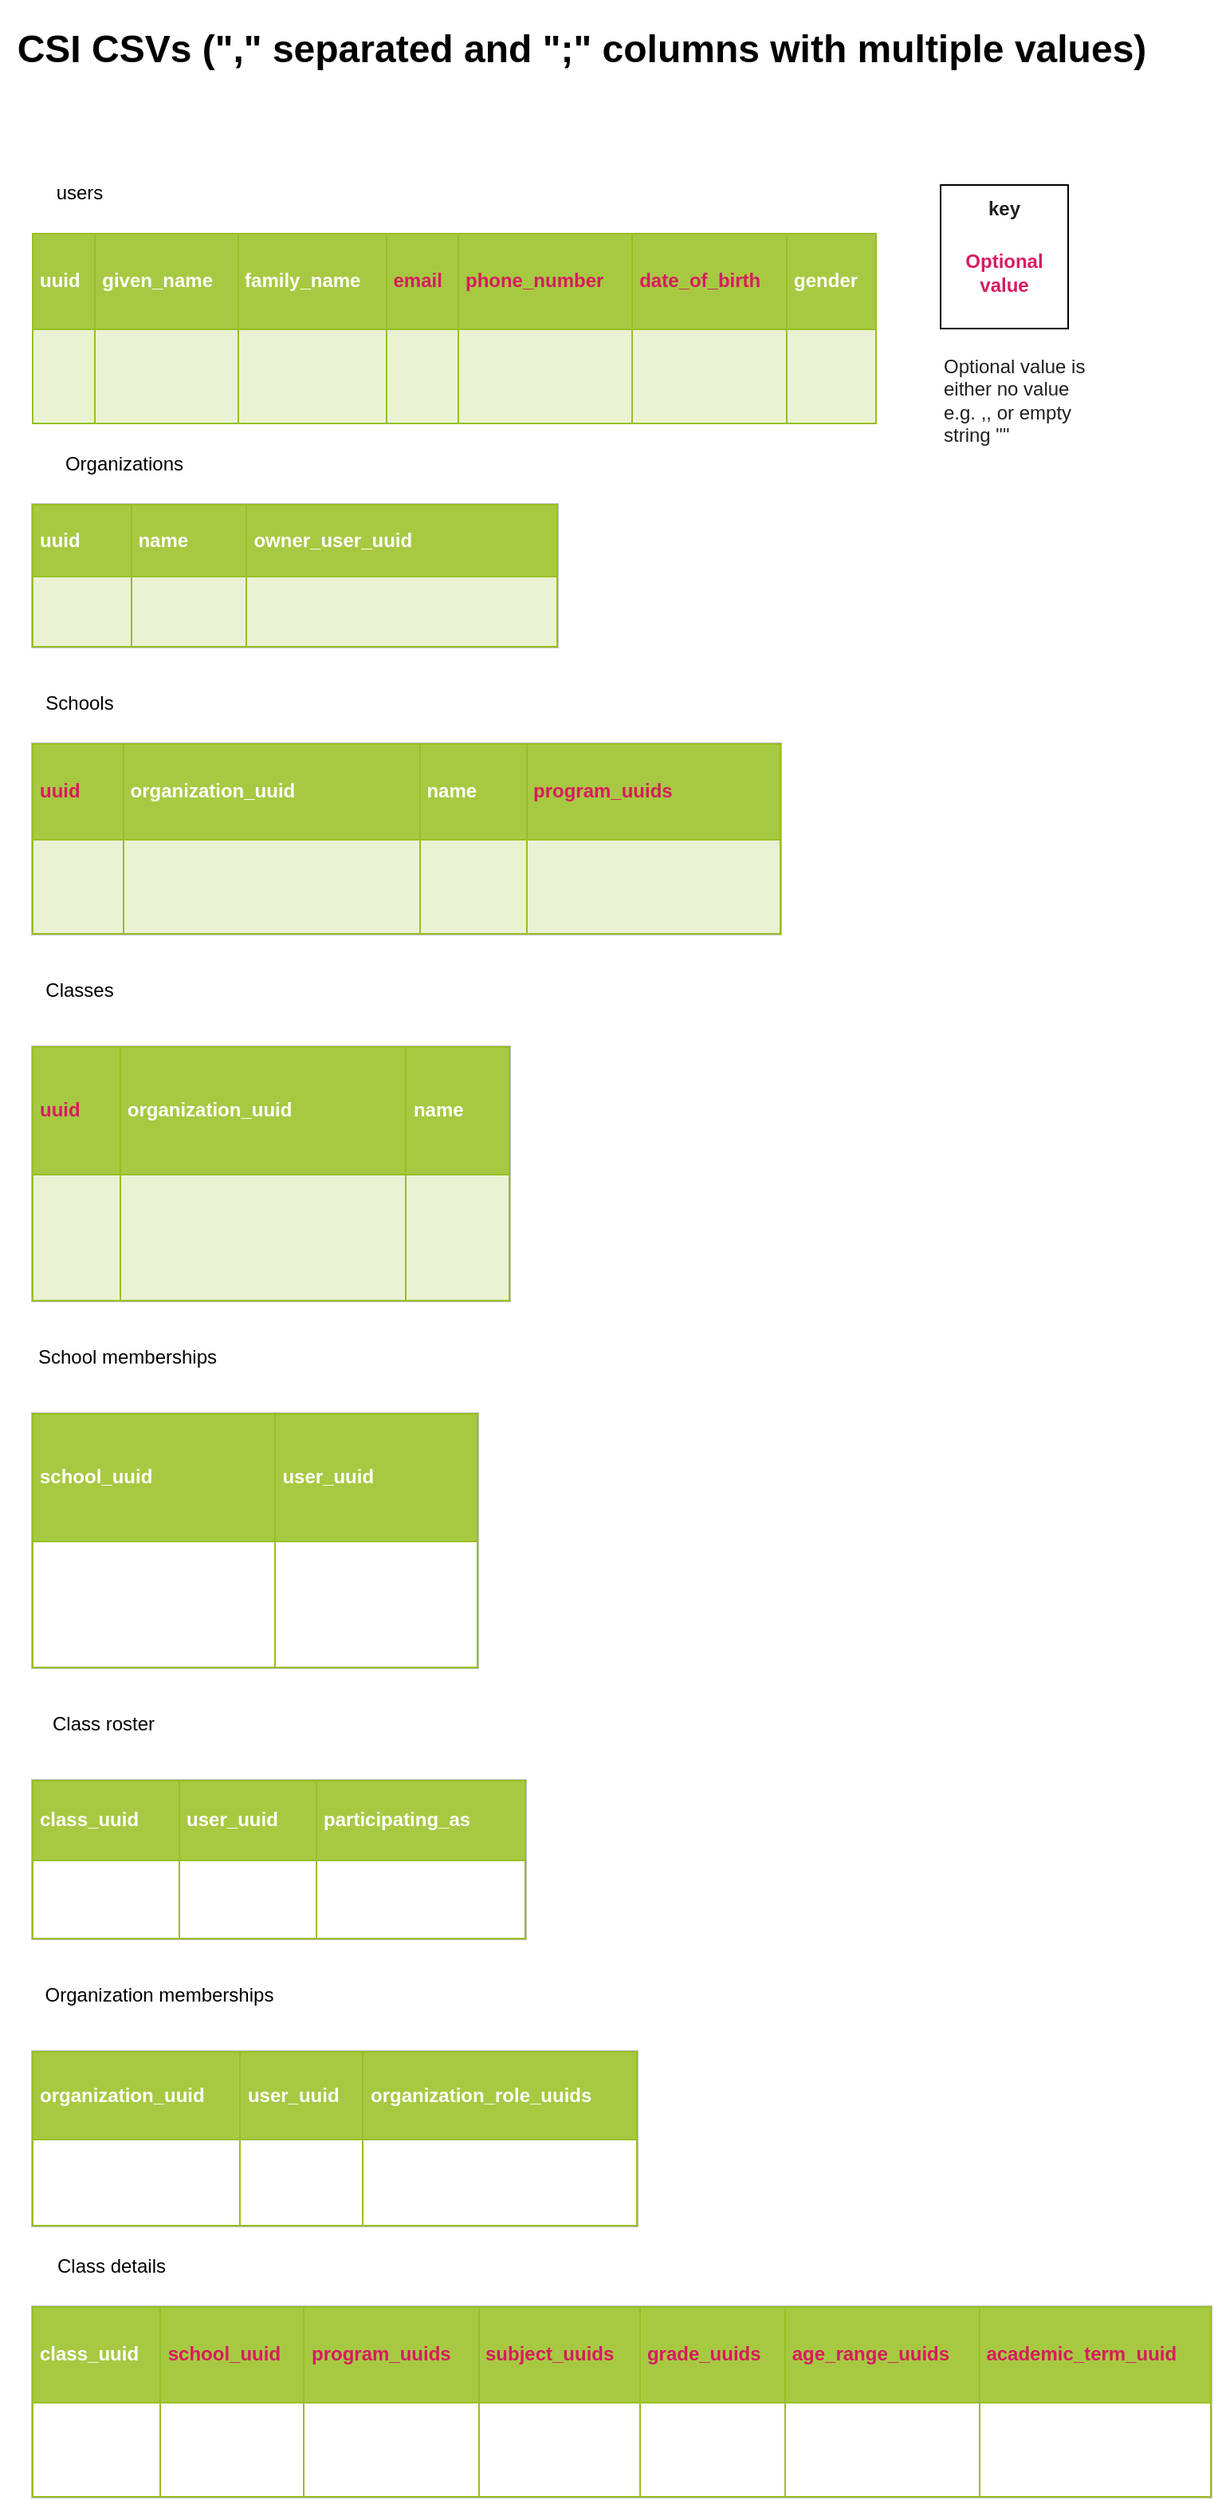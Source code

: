 <mxfile version="19.0.2" type="device"><diagram id="Snoa0FJU7hxv8mL75KEO" name="Page-1"><mxGraphModel dx="1018" dy="602" grid="1" gridSize="10" guides="1" tooltips="1" connect="1" arrows="1" fold="1" page="1" pageScale="1" pageWidth="827" pageHeight="1169" math="0" shadow="0"><root><mxCell id="0"/><mxCell id="1" parent="0"/><mxCell id="zm7rpoxnmYIIsAZdzXav-18" value="&lt;table border=&quot;1&quot; width=&quot;100%&quot; height=&quot;100%&quot; cellpadding=&quot;4&quot; style=&quot;width:100%;height:100%;border-collapse:collapse;&quot;&gt;&lt;tbody&gt;&lt;tr style=&quot;background-color:#A7C942;color:#ffffff;border:1px solid #98bf21;&quot;&gt;&lt;th align=&quot;left&quot;&gt;uuid&lt;/th&gt;&lt;th align=&quot;left&quot;&gt;given_name&lt;/th&gt;&lt;th align=&quot;left&quot;&gt;family_name&lt;/th&gt;&lt;td&gt;&lt;font color=&quot;#d81b60&quot;&gt;email&lt;/font&gt;&lt;/td&gt;&lt;td&gt;&lt;font color=&quot;#d81b60&quot;&gt;phone_number&lt;/font&gt;&lt;/td&gt;&lt;td&gt;&lt;font color=&quot;#d81b60&quot;&gt;date_of_birth&lt;/font&gt;&lt;/td&gt;&lt;td&gt;gender&lt;/td&gt;&lt;/tr&gt;&lt;tr style=&quot;background-color:#EAF2D3;border:1px solid #98bf21;&quot;&gt;&lt;td&gt;&lt;br&gt;&lt;/td&gt;&lt;td&gt;&lt;br&gt;&lt;/td&gt;&lt;td&gt;&lt;br&gt;&lt;/td&gt;&lt;td&gt;&lt;br&gt;&lt;/td&gt;&lt;td&gt;&lt;br&gt;&lt;/td&gt;&lt;td&gt;&lt;br&gt;&lt;/td&gt;&lt;td&gt;&lt;br&gt;&lt;/td&gt;&lt;/tr&gt;&lt;/tbody&gt;&lt;/table&gt;" style="text;html=1;overflow=fill;rounded=0;fontStyle=1;fillColor=none;" parent="1" vertex="1"><mxGeometry x="80" y="150" width="530" height="120" as="geometry"/></mxCell><mxCell id="zm7rpoxnmYIIsAZdzXav-20" value="&lt;table border=&quot;1&quot; width=&quot;100%&quot; height=&quot;100%&quot; cellpadding=&quot;4&quot; style=&quot;width:100%;height:100%;border-collapse:collapse;&quot;&gt;&lt;tbody&gt;&lt;tr style=&quot;background-color:#A7C942;color:#ffffff;border:1px solid #98bf21;&quot;&gt;&lt;th align=&quot;left&quot;&gt;uuid&lt;/th&gt;&lt;th align=&quot;left&quot;&gt;name&lt;/th&gt;&lt;th align=&quot;left&quot;&gt;owner_user_uuid&lt;/th&gt;&lt;/tr&gt;&lt;tr style=&quot;background-color:#EAF2D3;border:1px solid #98bf21;&quot;&gt;&lt;td&gt;&lt;br&gt;&lt;/td&gt;&lt;td&gt;&lt;br&gt;&lt;/td&gt;&lt;td&gt;&lt;br&gt;&lt;/td&gt;&lt;/tr&gt;&lt;/tbody&gt;&lt;/table&gt;" style="text;html=1;strokeColor=#c0c0c0;fillColor=#ffffff;overflow=fill;rounded=0;" parent="1" vertex="1"><mxGeometry x="80" y="320" width="330" height="90" as="geometry"/></mxCell><mxCell id="zm7rpoxnmYIIsAZdzXav-22" value="users" style="text;html=1;strokeColor=none;fillColor=none;align=center;verticalAlign=middle;whiteSpace=wrap;rounded=0;" parent="1" vertex="1"><mxGeometry x="80" y="110" width="60" height="30" as="geometry"/></mxCell><mxCell id="zm7rpoxnmYIIsAZdzXav-23" value="Organizations" style="text;html=1;strokeColor=none;fillColor=none;align=center;verticalAlign=middle;whiteSpace=wrap;rounded=0;" parent="1" vertex="1"><mxGeometry x="86" y="280" width="104" height="30" as="geometry"/></mxCell><mxCell id="zm7rpoxnmYIIsAZdzXav-24" value="&lt;table border=&quot;1&quot; width=&quot;100%&quot; height=&quot;100%&quot; cellpadding=&quot;4&quot; style=&quot;width:100%;height:100%;border-collapse:collapse;&quot;&gt;&lt;tbody&gt;&lt;tr style=&quot;background-color:#A7C942;color:#ffffff;border:1px solid #98bf21;&quot;&gt;&lt;td&gt;&lt;b&gt;&lt;font color=&quot;#d81b60&quot;&gt;uuid&lt;/font&gt;&lt;/b&gt;&lt;/td&gt;&lt;td&gt;&lt;b&gt;organization_uuid&lt;/b&gt;&lt;/td&gt;&lt;td&gt;&lt;b&gt;name&lt;/b&gt;&lt;/td&gt;&lt;th align=&quot;left&quot;&gt;&lt;font color=&quot;#d81b60&quot;&gt;program_uuids&lt;/font&gt;&lt;/th&gt;&lt;/tr&gt;&lt;tr style=&quot;background-color:#EAF2D3;border:1px solid #98bf21;&quot;&gt;&lt;td&gt;&lt;br&gt;&lt;/td&gt;&lt;td&gt;&lt;br&gt;&lt;/td&gt;&lt;td&gt;&lt;br&gt;&lt;/td&gt;&lt;td&gt;&lt;br&gt;&lt;/td&gt;&lt;/tr&gt;&lt;/tbody&gt;&lt;/table&gt;" style="text;html=1;strokeColor=#c0c0c0;fillColor=#ffffff;overflow=fill;rounded=0;" parent="1" vertex="1"><mxGeometry x="80" y="470" width="470" height="120" as="geometry"/></mxCell><mxCell id="zm7rpoxnmYIIsAZdzXav-25" value="Schools" style="text;html=1;strokeColor=none;fillColor=none;align=center;verticalAlign=middle;whiteSpace=wrap;rounded=0;" parent="1" vertex="1"><mxGeometry x="80" y="430" width="60" height="30" as="geometry"/></mxCell><mxCell id="zm7rpoxnmYIIsAZdzXav-26" value="&lt;table border=&quot;1&quot; width=&quot;100%&quot; height=&quot;100%&quot; cellpadding=&quot;4&quot; style=&quot;width:100%;height:100%;border-collapse:collapse;&quot;&gt;&lt;tbody&gt;&lt;tr style=&quot;background-color:#A7C942;color:#ffffff;border:1px solid #98bf21;&quot;&gt;&lt;th align=&quot;left&quot;&gt;&lt;font color=&quot;#d81b60&quot;&gt;uuid&lt;/font&gt;&lt;/th&gt;&lt;th align=&quot;left&quot;&gt;organization_uuid&lt;/th&gt;&lt;th align=&quot;left&quot;&gt;name&lt;/th&gt;&lt;/tr&gt;&lt;tr style=&quot;background-color:#EAF2D3;border:1px solid #98bf21;&quot;&gt;&lt;td&gt;&lt;br&gt;&lt;/td&gt;&lt;td&gt;&lt;br&gt;&lt;/td&gt;&lt;td&gt;&lt;br&gt;&lt;/td&gt;&lt;/tr&gt;&lt;/tbody&gt;&lt;/table&gt;" style="text;html=1;strokeColor=#c0c0c0;fillColor=default;overflow=fill;rounded=0;" parent="1" vertex="1"><mxGeometry x="80" y="660" width="300" height="160" as="geometry"/></mxCell><mxCell id="zm7rpoxnmYIIsAZdzXav-28" value="Classes" style="text;html=1;strokeColor=none;fillColor=none;align=center;verticalAlign=middle;whiteSpace=wrap;rounded=0;" parent="1" vertex="1"><mxGeometry x="80" y="610" width="60" height="30" as="geometry"/></mxCell><mxCell id="zm7rpoxnmYIIsAZdzXav-29" value="&lt;table border=&quot;1&quot; width=&quot;100%&quot; height=&quot;100%&quot; cellpadding=&quot;4&quot; style=&quot;width:100%;height:100%;border-collapse:collapse;&quot;&gt;&lt;tbody&gt;&lt;tr style=&quot;background-color:#A7C942;color:#ffffff;border:1px solid #98bf21;&quot;&gt;&lt;th align=&quot;left&quot;&gt;school_uuid&lt;/th&gt;&lt;th align=&quot;left&quot;&gt;user_uuid&lt;/th&gt;&lt;/tr&gt;&lt;tr style=&quot;border:1px solid #98bf21;&quot;&gt;&lt;td&gt;&lt;br&gt;&lt;/td&gt;&lt;td&gt;&lt;br&gt;&lt;/td&gt;&lt;/tr&gt;&lt;/tbody&gt;&lt;/table&gt;" style="text;html=1;strokeColor=#c0c0c0;fillColor=#ffffff;overflow=fill;rounded=0;" parent="1" vertex="1"><mxGeometry x="80" y="890" width="280" height="160" as="geometry"/></mxCell><mxCell id="zm7rpoxnmYIIsAZdzXav-30" value="School memberships" style="text;html=1;strokeColor=none;fillColor=none;align=center;verticalAlign=middle;whiteSpace=wrap;rounded=0;" parent="1" vertex="1"><mxGeometry x="80" y="840" width="120" height="30" as="geometry"/></mxCell><mxCell id="zm7rpoxnmYIIsAZdzXav-33" value="&lt;table border=&quot;1&quot; width=&quot;100%&quot; height=&quot;100%&quot; cellpadding=&quot;4&quot; style=&quot;width:100%;height:100%;border-collapse:collapse;&quot;&gt;&lt;tbody&gt;&lt;tr style=&quot;background-color:#A7C942;color:#ffffff;border:1px solid #98bf21;&quot;&gt;&lt;th align=&quot;left&quot;&gt;class_uuid&lt;/th&gt;&lt;th align=&quot;left&quot;&gt;user_uuid&lt;/th&gt;&lt;th align=&quot;left&quot;&gt;participating_as&lt;/th&gt;&lt;/tr&gt;&lt;tr style=&quot;border:1px solid #98bf21;&quot;&gt;&lt;td&gt;&lt;br&gt;&lt;/td&gt;&lt;td&gt;&lt;br&gt;&lt;/td&gt;&lt;td&gt;&lt;br&gt;&lt;/td&gt;&lt;/tr&gt;&lt;/tbody&gt;&lt;/table&gt;" style="text;html=1;strokeColor=#c0c0c0;fillColor=#ffffff;overflow=fill;rounded=0;" parent="1" vertex="1"><mxGeometry x="80" y="1120" width="310" height="100" as="geometry"/></mxCell><mxCell id="zm7rpoxnmYIIsAZdzXav-34" value="Class roster" style="text;html=1;strokeColor=none;fillColor=none;align=center;verticalAlign=middle;whiteSpace=wrap;rounded=0;" parent="1" vertex="1"><mxGeometry x="80" y="1070" width="90" height="30" as="geometry"/></mxCell><mxCell id="zm7rpoxnmYIIsAZdzXav-36" value="&lt;table border=&quot;1&quot; width=&quot;100%&quot; height=&quot;100%&quot; cellpadding=&quot;4&quot; style=&quot;width:100%;height:100%;border-collapse:collapse;&quot;&gt;&lt;tbody&gt;&lt;tr style=&quot;background-color:#A7C942;color:#ffffff;border:1px solid #98bf21;&quot;&gt;&lt;th align=&quot;left&quot;&gt;organization_uuid&lt;/th&gt;&lt;th align=&quot;left&quot;&gt;user_uuid&lt;/th&gt;&lt;th align=&quot;left&quot;&gt;organization_role_uuids&lt;/th&gt;&lt;/tr&gt;&lt;tr style=&quot;border:1px solid #98bf21;&quot;&gt;&lt;td&gt;&lt;br&gt;&lt;/td&gt;&lt;td&gt;&lt;br&gt;&lt;/td&gt;&lt;td&gt;&lt;br&gt;&lt;/td&gt;&lt;/tr&gt;&lt;/tbody&gt;&lt;/table&gt;" style="text;html=1;strokeColor=#c0c0c0;fillColor=#ffffff;overflow=fill;rounded=0;" parent="1" vertex="1"><mxGeometry x="80" y="1290" width="380" height="110" as="geometry"/></mxCell><mxCell id="zm7rpoxnmYIIsAZdzXav-38" value="Organization memberships" style="text;html=1;strokeColor=none;fillColor=none;align=center;verticalAlign=middle;whiteSpace=wrap;rounded=0;" parent="1" vertex="1"><mxGeometry x="80" y="1240" width="160" height="30" as="geometry"/></mxCell><mxCell id="zm7rpoxnmYIIsAZdzXav-40" value="&lt;table border=&quot;1&quot; width=&quot;100%&quot; height=&quot;100%&quot; cellpadding=&quot;4&quot; style=&quot;width:100%;height:100%;border-collapse:collapse;&quot;&gt;&lt;tbody&gt;&lt;tr style=&quot;background-color:#A7C942;color:#ffffff;border:1px solid #98bf21;&quot;&gt;&lt;td&gt;class_uuid&lt;/td&gt;&lt;td&gt;&lt;font color=&quot;#d81b60&quot;&gt;school_uuid&lt;/font&gt;&lt;/td&gt;&lt;td&gt;&lt;font color=&quot;#d81b60&quot;&gt;program_uuids&lt;/font&gt;&lt;/td&gt;&lt;td&gt;&lt;font color=&quot;#d81b60&quot;&gt;subject_uuids&lt;/font&gt;&lt;/td&gt;&lt;td&gt;&lt;font color=&quot;#d81b60&quot;&gt;grade_uuids&lt;/font&gt;&lt;/td&gt;&lt;th align=&quot;left&quot;&gt;&lt;font color=&quot;#d81b60&quot;&gt;age_range_uuids&lt;/font&gt;&lt;/th&gt;&lt;th align=&quot;left&quot;&gt;&lt;font color=&quot;#d81b60&quot;&gt;academic_term_uuid&lt;/font&gt;&lt;/th&gt;&lt;/tr&gt;&lt;tr style=&quot;border:1px solid #98bf21;&quot;&gt;&lt;td&gt;&lt;font color=&quot;#d81b60&quot;&gt;&lt;br&gt;&lt;/font&gt;&lt;/td&gt;&lt;td&gt;&lt;font color=&quot;#d81b60&quot;&gt;&lt;br&gt;&lt;/font&gt;&lt;/td&gt;&lt;td&gt;&lt;font color=&quot;#d81b60&quot;&gt;&lt;br&gt;&lt;/font&gt;&lt;/td&gt;&lt;td&gt;&lt;font color=&quot;#d81b60&quot;&gt;&lt;br&gt;&lt;/font&gt;&lt;/td&gt;&lt;td&gt;&lt;font color=&quot;#d81b60&quot;&gt;&lt;br&gt;&lt;/font&gt;&lt;/td&gt;&lt;td&gt;&lt;font color=&quot;#d81b60&quot;&gt;&lt;br&gt;&lt;/font&gt;&lt;/td&gt;&lt;td&gt;&lt;font color=&quot;#d81b60&quot;&gt;&lt;br&gt;&lt;/font&gt;&lt;/td&gt;&lt;/tr&gt;&lt;/tbody&gt;&lt;/table&gt;" style="text;html=1;strokeColor=#c0c0c0;fillColor=#ffffff;overflow=fill;rounded=0;fontStyle=1" parent="1" vertex="1"><mxGeometry x="80" y="1450" width="740" height="120" as="geometry"/></mxCell><mxCell id="zm7rpoxnmYIIsAZdzXav-41" value="Class details" style="text;html=1;strokeColor=none;fillColor=none;align=center;verticalAlign=middle;whiteSpace=wrap;rounded=0;" parent="1" vertex="1"><mxGeometry x="80" y="1410" width="100" height="30" as="geometry"/></mxCell><mxCell id="zm7rpoxnmYIIsAZdzXav-42" value="&lt;h1&gt;CSI CSVs (&quot;,&quot; separated and &quot;;&quot; columns with multiple values)&lt;/h1&gt;" style="text;html=1;strokeColor=none;fillColor=none;align=center;verticalAlign=middle;whiteSpace=wrap;rounded=0;" parent="1" vertex="1"><mxGeometry x="60" y="20" width="730" height="30" as="geometry"/></mxCell><mxCell id="zs8LBUiAVug0nQ8oyqdD-5" value="" style="group" vertex="1" connectable="0" parent="1"><mxGeometry x="650" y="120" width="80" height="90" as="geometry"/></mxCell><mxCell id="zs8LBUiAVug0nQ8oyqdD-1" value="&lt;font color=&quot;#1f1f1f&quot;&gt;key&lt;/font&gt;" style="text;html=1;strokeColor=none;fillColor=none;align=center;verticalAlign=middle;whiteSpace=wrap;rounded=0;labelBackgroundColor=#FFFFFF;fontColor=#FFFFFF;fontStyle=1" vertex="1" parent="zs8LBUiAVug0nQ8oyqdD-5"><mxGeometry x="10" width="60" height="30" as="geometry"/></mxCell><mxCell id="zs8LBUiAVug0nQ8oyqdD-3" value="&lt;font color=&quot;#d81b60&quot;&gt;Optional value&lt;/font&gt;" style="text;html=1;strokeColor=none;fillColor=none;align=center;verticalAlign=middle;whiteSpace=wrap;rounded=0;labelBackgroundColor=#FFFFFF;fontColor=#1F1F1F;fontStyle=1" vertex="1" parent="zs8LBUiAVug0nQ8oyqdD-5"><mxGeometry x="10" y="40" width="60" height="30" as="geometry"/></mxCell><mxCell id="zs8LBUiAVug0nQ8oyqdD-4" value="" style="rounded=0;whiteSpace=wrap;html=1;labelBackgroundColor=#FFFFFF;fontColor=#D81B60;strokeColor=default;fillColor=none;" vertex="1" parent="zs8LBUiAVug0nQ8oyqdD-5"><mxGeometry width="80" height="90" as="geometry"/></mxCell><mxCell id="zs8LBUiAVug0nQ8oyqdD-6" value="Optional value is either no value e.g. ,, or empty string &quot;&quot;" style="text;html=1;strokeColor=none;fillColor=none;align=left;verticalAlign=middle;whiteSpace=wrap;rounded=0;labelBackgroundColor=#FFFFFF;fontColor=#1F1F1F;" vertex="1" parent="1"><mxGeometry x="650" y="230" width="100" height="50" as="geometry"/></mxCell></root></mxGraphModel></diagram></mxfile>